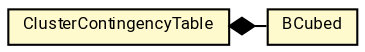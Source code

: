 #!/usr/local/bin/dot
#
# Class diagram 
# Generated by UMLGraph version R5_7_2-60-g0e99a6 (http://www.spinellis.gr/umlgraph/)
#

digraph G {
	graph [fontnames="svg"]
	edge [fontname="Roboto",fontsize=7,labelfontname="Roboto",labelfontsize=7,color="black"];
	node [fontname="Roboto",fontcolor="black",fontsize=8,shape=plaintext,margin=0,width=0,height=0];
	nodesep=0.15;
	ranksep=0.25;
	rankdir=LR;
	// de.lmu.ifi.dbs.elki.evaluation.clustering.ClusterContingencyTable
	c1809518 [label=<<table title="de.lmu.ifi.dbs.elki.evaluation.clustering.ClusterContingencyTable" border="0" cellborder="1" cellspacing="0" cellpadding="2" bgcolor="LemonChiffon" href="ClusterContingencyTable.html" target="_parent">
		<tr><td><table border="0" cellspacing="0" cellpadding="1">
		<tr><td align="center" balign="center"> <font face="Roboto">ClusterContingencyTable</font> </td></tr>
		</table></td></tr>
		</table>>, URL="ClusterContingencyTable.html"];
	// de.lmu.ifi.dbs.elki.evaluation.clustering.BCubed
	c1809546 [label=<<table title="de.lmu.ifi.dbs.elki.evaluation.clustering.BCubed" border="0" cellborder="1" cellspacing="0" cellpadding="2" bgcolor="lemonChiffon" href="BCubed.html" target="_parent">
		<tr><td><table border="0" cellspacing="0" cellpadding="1">
		<tr><td align="center" balign="center"> <font face="Roboto">BCubed</font> </td></tr>
		</table></td></tr>
		</table>>, URL="BCubed.html"];
	// de.lmu.ifi.dbs.elki.evaluation.clustering.ClusterContingencyTable composed de.lmu.ifi.dbs.elki.evaluation.clustering.BCubed
	c1809518 -> c1809546 [arrowhead=none,arrowtail=diamond,dir=back,weight=6];
}

